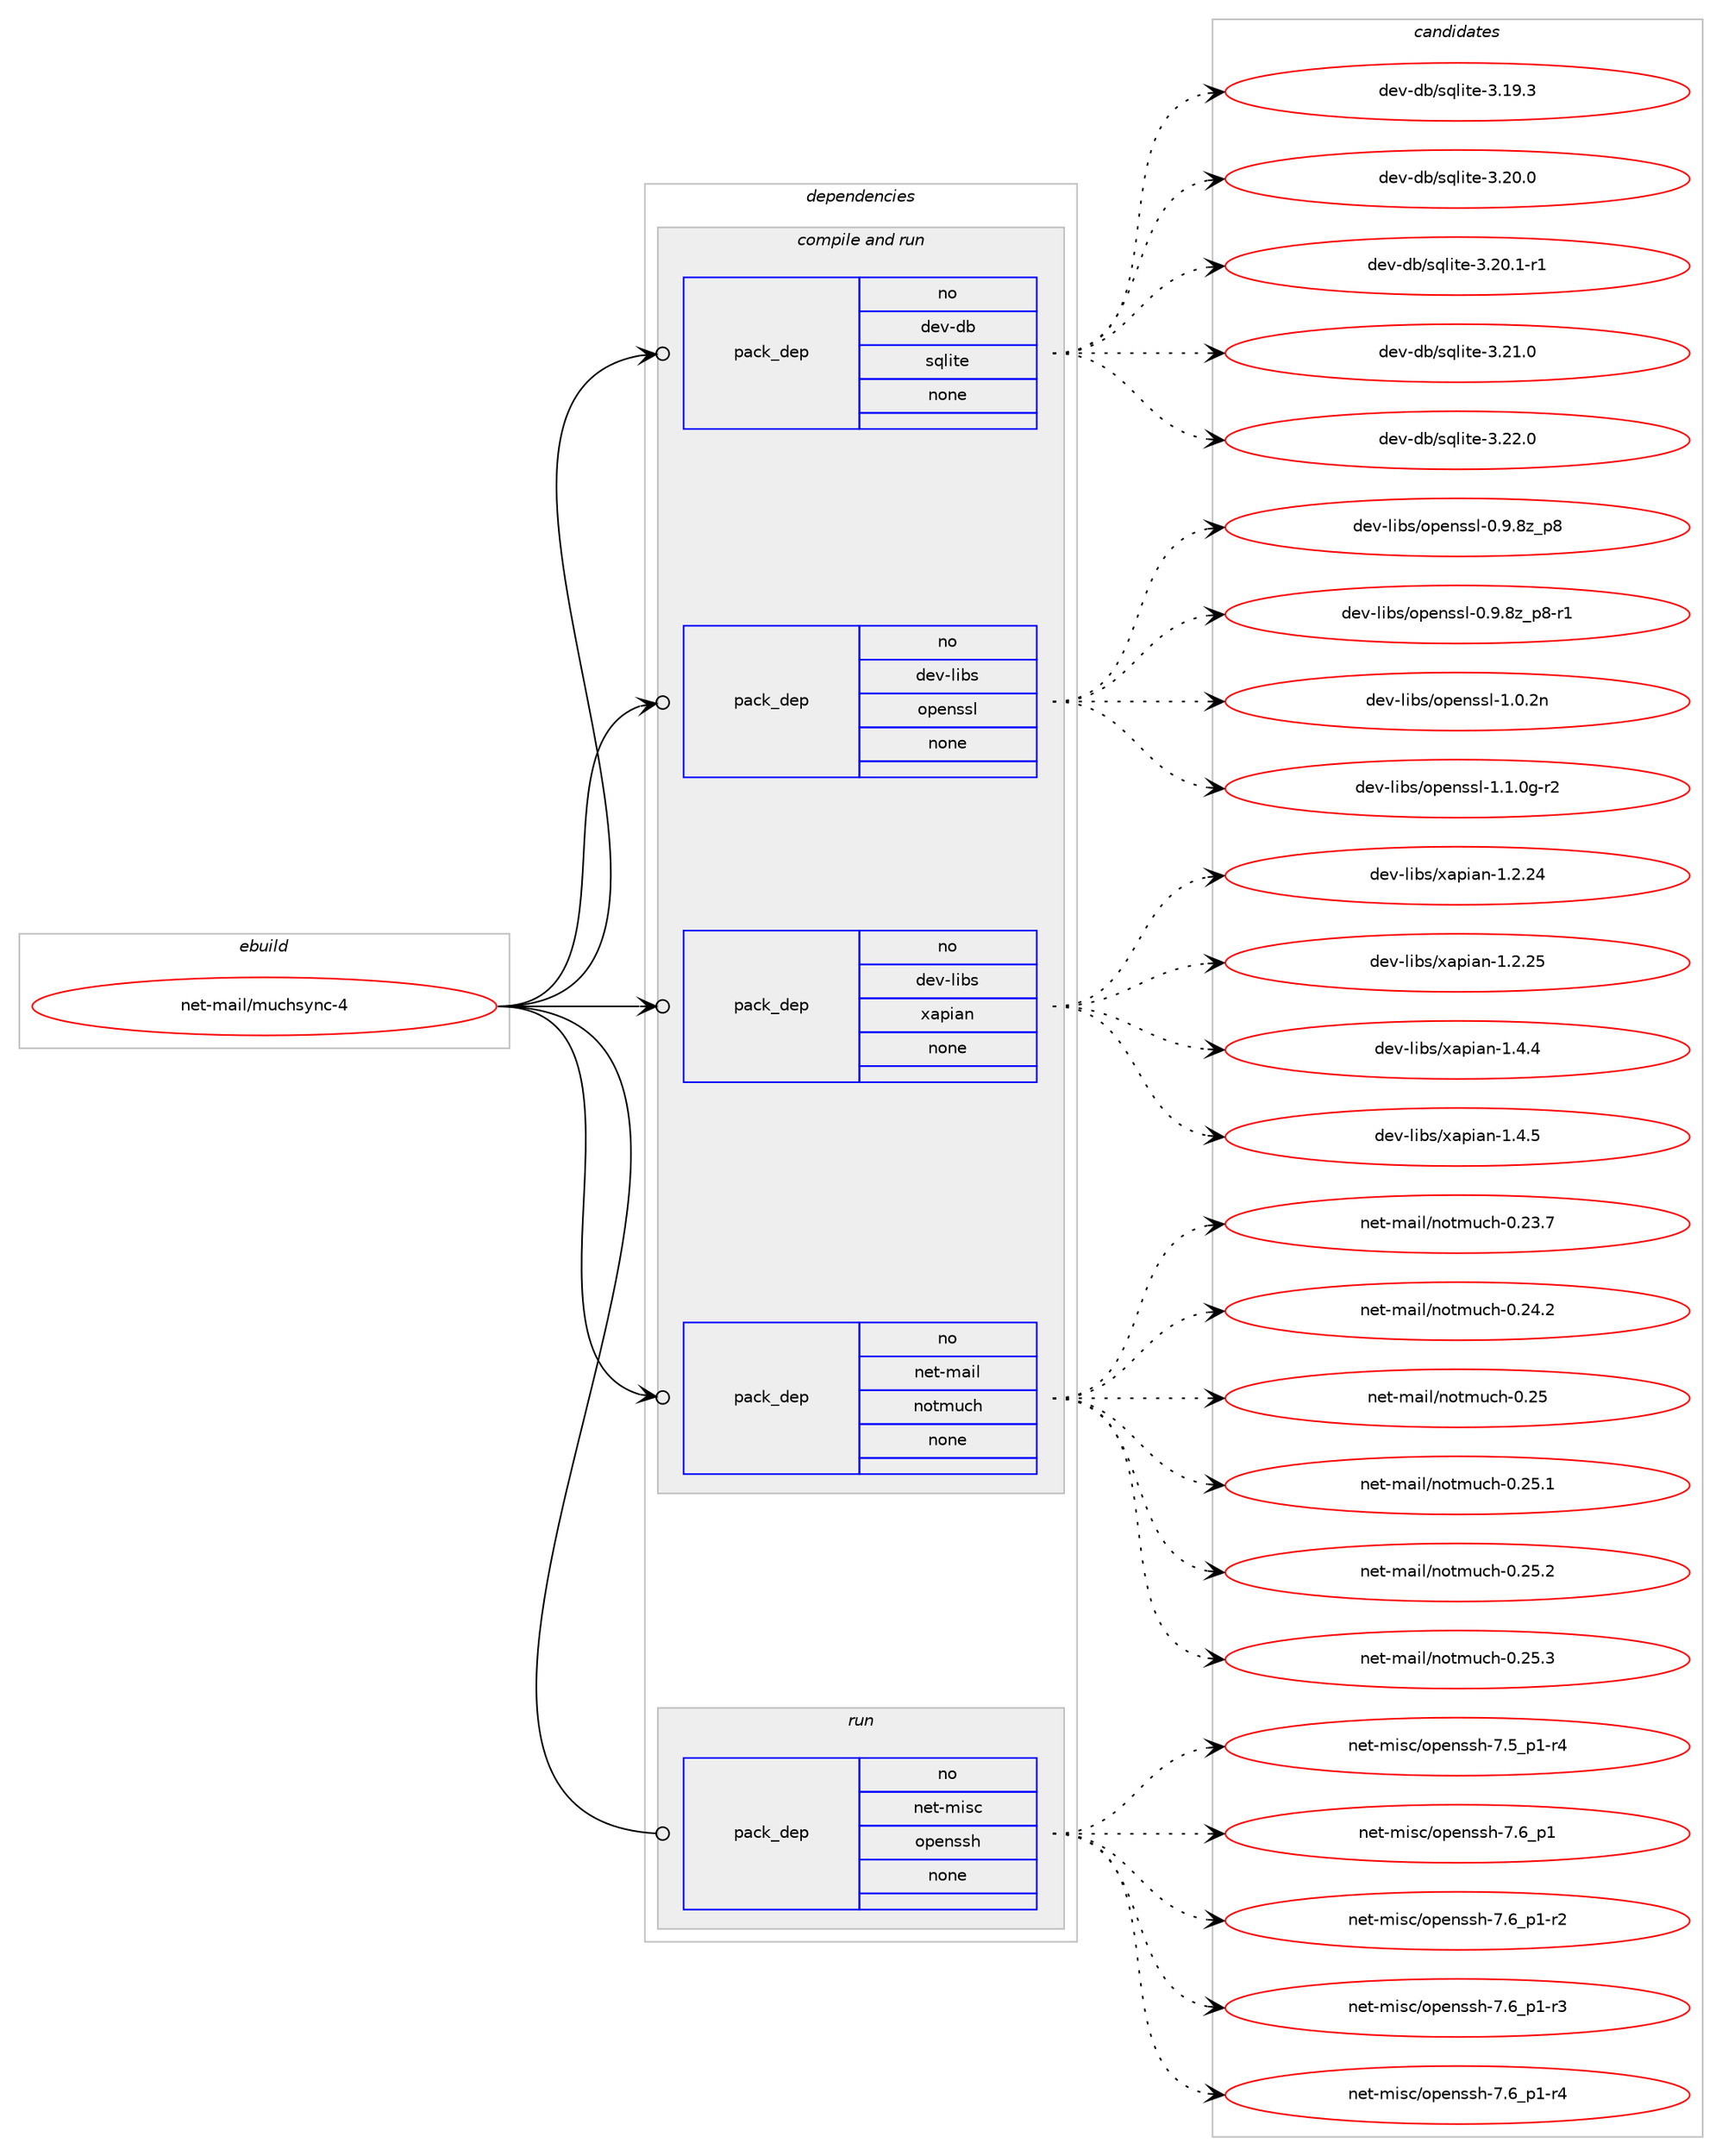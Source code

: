 digraph prolog {

# *************
# Graph options
# *************

newrank=true;
concentrate=true;
compound=true;
graph [rankdir=LR,fontname=Helvetica,fontsize=10,ranksep=1.5];#, ranksep=2.5, nodesep=0.2];
edge  [arrowhead=vee];
node  [fontname=Helvetica,fontsize=10];

# **********
# The ebuild
# **********

subgraph cluster_leftcol {
color=gray;
rank=same;
label=<<i>ebuild</i>>;
id [label="net-mail/muchsync-4", color=red, width=4, href="../net-mail/muchsync-4.svg"];
}

# ****************
# The dependencies
# ****************

subgraph cluster_midcol {
color=gray;
label=<<i>dependencies</i>>;
subgraph cluster_compile {
fillcolor="#eeeeee";
style=filled;
label=<<i>compile</i>>;
}
subgraph cluster_compileandrun {
fillcolor="#eeeeee";
style=filled;
label=<<i>compile and run</i>>;
subgraph pack776 {
dependency1178 [label=<<TABLE BORDER="0" CELLBORDER="1" CELLSPACING="0" CELLPADDING="4" WIDTH="220"><TR><TD ROWSPAN="6" CELLPADDING="30">pack_dep</TD></TR><TR><TD WIDTH="110">no</TD></TR><TR><TD>dev-db</TD></TR><TR><TD>sqlite</TD></TR><TR><TD>none</TD></TR><TR><TD></TD></TR></TABLE>>, shape=none, color=blue];
}
id:e -> dependency1178:w [weight=20,style="solid",arrowhead="odotvee"];
subgraph pack777 {
dependency1179 [label=<<TABLE BORDER="0" CELLBORDER="1" CELLSPACING="0" CELLPADDING="4" WIDTH="220"><TR><TD ROWSPAN="6" CELLPADDING="30">pack_dep</TD></TR><TR><TD WIDTH="110">no</TD></TR><TR><TD>dev-libs</TD></TR><TR><TD>openssl</TD></TR><TR><TD>none</TD></TR><TR><TD></TD></TR></TABLE>>, shape=none, color=blue];
}
id:e -> dependency1179:w [weight=20,style="solid",arrowhead="odotvee"];
subgraph pack778 {
dependency1180 [label=<<TABLE BORDER="0" CELLBORDER="1" CELLSPACING="0" CELLPADDING="4" WIDTH="220"><TR><TD ROWSPAN="6" CELLPADDING="30">pack_dep</TD></TR><TR><TD WIDTH="110">no</TD></TR><TR><TD>dev-libs</TD></TR><TR><TD>xapian</TD></TR><TR><TD>none</TD></TR><TR><TD></TD></TR></TABLE>>, shape=none, color=blue];
}
id:e -> dependency1180:w [weight=20,style="solid",arrowhead="odotvee"];
subgraph pack779 {
dependency1181 [label=<<TABLE BORDER="0" CELLBORDER="1" CELLSPACING="0" CELLPADDING="4" WIDTH="220"><TR><TD ROWSPAN="6" CELLPADDING="30">pack_dep</TD></TR><TR><TD WIDTH="110">no</TD></TR><TR><TD>net-mail</TD></TR><TR><TD>notmuch</TD></TR><TR><TD>none</TD></TR><TR><TD></TD></TR></TABLE>>, shape=none, color=blue];
}
id:e -> dependency1181:w [weight=20,style="solid",arrowhead="odotvee"];
}
subgraph cluster_run {
fillcolor="#eeeeee";
style=filled;
label=<<i>run</i>>;
subgraph pack780 {
dependency1182 [label=<<TABLE BORDER="0" CELLBORDER="1" CELLSPACING="0" CELLPADDING="4" WIDTH="220"><TR><TD ROWSPAN="6" CELLPADDING="30">pack_dep</TD></TR><TR><TD WIDTH="110">no</TD></TR><TR><TD>net-misc</TD></TR><TR><TD>openssh</TD></TR><TR><TD>none</TD></TR><TR><TD></TD></TR></TABLE>>, shape=none, color=blue];
}
id:e -> dependency1182:w [weight=20,style="solid",arrowhead="odot"];
}
}

# **************
# The candidates
# **************

subgraph cluster_choices {
rank=same;
color=gray;
label=<<i>candidates</i>>;

subgraph choice776 {
color=black;
nodesep=1;
choice10010111845100984711511310810511610145514649574651 [label="dev-db/sqlite-3.19.3", color=red, width=4,href="../dev-db/sqlite-3.19.3.svg"];
choice10010111845100984711511310810511610145514650484648 [label="dev-db/sqlite-3.20.0", color=red, width=4,href="../dev-db/sqlite-3.20.0.svg"];
choice100101118451009847115113108105116101455146504846494511449 [label="dev-db/sqlite-3.20.1-r1", color=red, width=4,href="../dev-db/sqlite-3.20.1-r1.svg"];
choice10010111845100984711511310810511610145514650494648 [label="dev-db/sqlite-3.21.0", color=red, width=4,href="../dev-db/sqlite-3.21.0.svg"];
choice10010111845100984711511310810511610145514650504648 [label="dev-db/sqlite-3.22.0", color=red, width=4,href="../dev-db/sqlite-3.22.0.svg"];
dependency1178:e -> choice10010111845100984711511310810511610145514649574651:w [style=dotted,weight="100"];
dependency1178:e -> choice10010111845100984711511310810511610145514650484648:w [style=dotted,weight="100"];
dependency1178:e -> choice100101118451009847115113108105116101455146504846494511449:w [style=dotted,weight="100"];
dependency1178:e -> choice10010111845100984711511310810511610145514650494648:w [style=dotted,weight="100"];
dependency1178:e -> choice10010111845100984711511310810511610145514650504648:w [style=dotted,weight="100"];
}
subgraph choice777 {
color=black;
nodesep=1;
choice1001011184510810598115471111121011101151151084548465746561229511256 [label="dev-libs/openssl-0.9.8z_p8", color=red, width=4,href="../dev-libs/openssl-0.9.8z_p8.svg"];
choice10010111845108105981154711111210111011511510845484657465612295112564511449 [label="dev-libs/openssl-0.9.8z_p8-r1", color=red, width=4,href="../dev-libs/openssl-0.9.8z_p8-r1.svg"];
choice100101118451081059811547111112101110115115108454946484650110 [label="dev-libs/openssl-1.0.2n", color=red, width=4,href="../dev-libs/openssl-1.0.2n.svg"];
choice1001011184510810598115471111121011101151151084549464946481034511450 [label="dev-libs/openssl-1.1.0g-r2", color=red, width=4,href="../dev-libs/openssl-1.1.0g-r2.svg"];
dependency1179:e -> choice1001011184510810598115471111121011101151151084548465746561229511256:w [style=dotted,weight="100"];
dependency1179:e -> choice10010111845108105981154711111210111011511510845484657465612295112564511449:w [style=dotted,weight="100"];
dependency1179:e -> choice100101118451081059811547111112101110115115108454946484650110:w [style=dotted,weight="100"];
dependency1179:e -> choice1001011184510810598115471111121011101151151084549464946481034511450:w [style=dotted,weight="100"];
}
subgraph choice778 {
color=black;
nodesep=1;
choice100101118451081059811547120971121059711045494650465052 [label="dev-libs/xapian-1.2.24", color=red, width=4,href="../dev-libs/xapian-1.2.24.svg"];
choice100101118451081059811547120971121059711045494650465053 [label="dev-libs/xapian-1.2.25", color=red, width=4,href="../dev-libs/xapian-1.2.25.svg"];
choice1001011184510810598115471209711210597110454946524652 [label="dev-libs/xapian-1.4.4", color=red, width=4,href="../dev-libs/xapian-1.4.4.svg"];
choice1001011184510810598115471209711210597110454946524653 [label="dev-libs/xapian-1.4.5", color=red, width=4,href="../dev-libs/xapian-1.4.5.svg"];
dependency1180:e -> choice100101118451081059811547120971121059711045494650465052:w [style=dotted,weight="100"];
dependency1180:e -> choice100101118451081059811547120971121059711045494650465053:w [style=dotted,weight="100"];
dependency1180:e -> choice1001011184510810598115471209711210597110454946524652:w [style=dotted,weight="100"];
dependency1180:e -> choice1001011184510810598115471209711210597110454946524653:w [style=dotted,weight="100"];
}
subgraph choice779 {
color=black;
nodesep=1;
choice1101011164510997105108471101111161091179910445484650514655 [label="net-mail/notmuch-0.23.7", color=red, width=4,href="../net-mail/notmuch-0.23.7.svg"];
choice1101011164510997105108471101111161091179910445484650524650 [label="net-mail/notmuch-0.24.2", color=red, width=4,href="../net-mail/notmuch-0.24.2.svg"];
choice110101116451099710510847110111116109117991044548465053 [label="net-mail/notmuch-0.25", color=red, width=4,href="../net-mail/notmuch-0.25.svg"];
choice1101011164510997105108471101111161091179910445484650534649 [label="net-mail/notmuch-0.25.1", color=red, width=4,href="../net-mail/notmuch-0.25.1.svg"];
choice1101011164510997105108471101111161091179910445484650534650 [label="net-mail/notmuch-0.25.2", color=red, width=4,href="../net-mail/notmuch-0.25.2.svg"];
choice1101011164510997105108471101111161091179910445484650534651 [label="net-mail/notmuch-0.25.3", color=red, width=4,href="../net-mail/notmuch-0.25.3.svg"];
dependency1181:e -> choice1101011164510997105108471101111161091179910445484650514655:w [style=dotted,weight="100"];
dependency1181:e -> choice1101011164510997105108471101111161091179910445484650524650:w [style=dotted,weight="100"];
dependency1181:e -> choice110101116451099710510847110111116109117991044548465053:w [style=dotted,weight="100"];
dependency1181:e -> choice1101011164510997105108471101111161091179910445484650534649:w [style=dotted,weight="100"];
dependency1181:e -> choice1101011164510997105108471101111161091179910445484650534650:w [style=dotted,weight="100"];
dependency1181:e -> choice1101011164510997105108471101111161091179910445484650534651:w [style=dotted,weight="100"];
}
subgraph choice780 {
color=black;
nodesep=1;
choice1101011164510910511599471111121011101151151044555465395112494511452 [label="net-misc/openssh-7.5_p1-r4", color=red, width=4,href="../net-misc/openssh-7.5_p1-r4.svg"];
choice110101116451091051159947111112101110115115104455546549511249 [label="net-misc/openssh-7.6_p1", color=red, width=4,href="../net-misc/openssh-7.6_p1.svg"];
choice1101011164510910511599471111121011101151151044555465495112494511450 [label="net-misc/openssh-7.6_p1-r2", color=red, width=4,href="../net-misc/openssh-7.6_p1-r2.svg"];
choice1101011164510910511599471111121011101151151044555465495112494511451 [label="net-misc/openssh-7.6_p1-r3", color=red, width=4,href="../net-misc/openssh-7.6_p1-r3.svg"];
choice1101011164510910511599471111121011101151151044555465495112494511452 [label="net-misc/openssh-7.6_p1-r4", color=red, width=4,href="../net-misc/openssh-7.6_p1-r4.svg"];
dependency1182:e -> choice1101011164510910511599471111121011101151151044555465395112494511452:w [style=dotted,weight="100"];
dependency1182:e -> choice110101116451091051159947111112101110115115104455546549511249:w [style=dotted,weight="100"];
dependency1182:e -> choice1101011164510910511599471111121011101151151044555465495112494511450:w [style=dotted,weight="100"];
dependency1182:e -> choice1101011164510910511599471111121011101151151044555465495112494511451:w [style=dotted,weight="100"];
dependency1182:e -> choice1101011164510910511599471111121011101151151044555465495112494511452:w [style=dotted,weight="100"];
}
}

}
